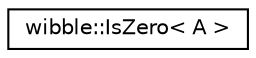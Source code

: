digraph G
{
  edge [fontname="Helvetica",fontsize="10",labelfontname="Helvetica",labelfontsize="10"];
  node [fontname="Helvetica",fontsize="10",shape=record];
  rankdir="LR";
  Node1 [label="wibble::IsZero\< A \>",height=0.2,width=0.4,color="black", fillcolor="white", style="filled",URL="$structwibble_1_1IsZero.html"];
}
